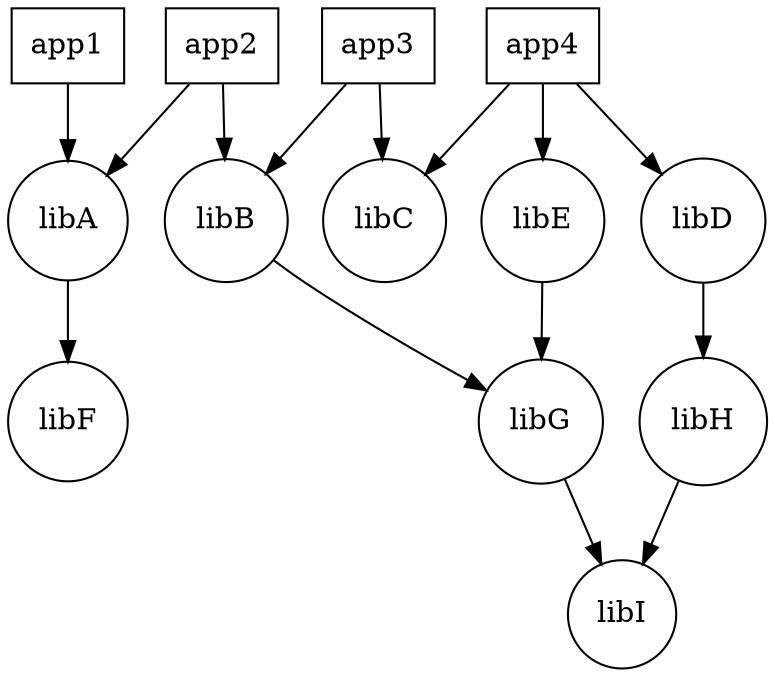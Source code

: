#  dot -Tpng auto-rm.dot -o auto-rm.png
digraph autorm {

app1 [shape = box];
app2 [shape = box];
app3 [shape = box];
app4 [shape = box];
libA [shape = circle];
libB [shape = circle];
libC [shape = circle];
libD [shape = circle];
libE [shape = circle];
libF [shape = circle];
libG [shape = circle];
libH [shape = circle];
libI [shape = circle];

app1 -> libA;
app2 -> libA;
app2 -> libB;
app3 -> libB;
app3 -> libC;
app4 -> libC;
app4 -> libD;
app4 -> libE;
libA -> libF;
libB -> libG;
libD -> libH;
libG -> libI;
libH -> libI;
libE -> libG;

}
